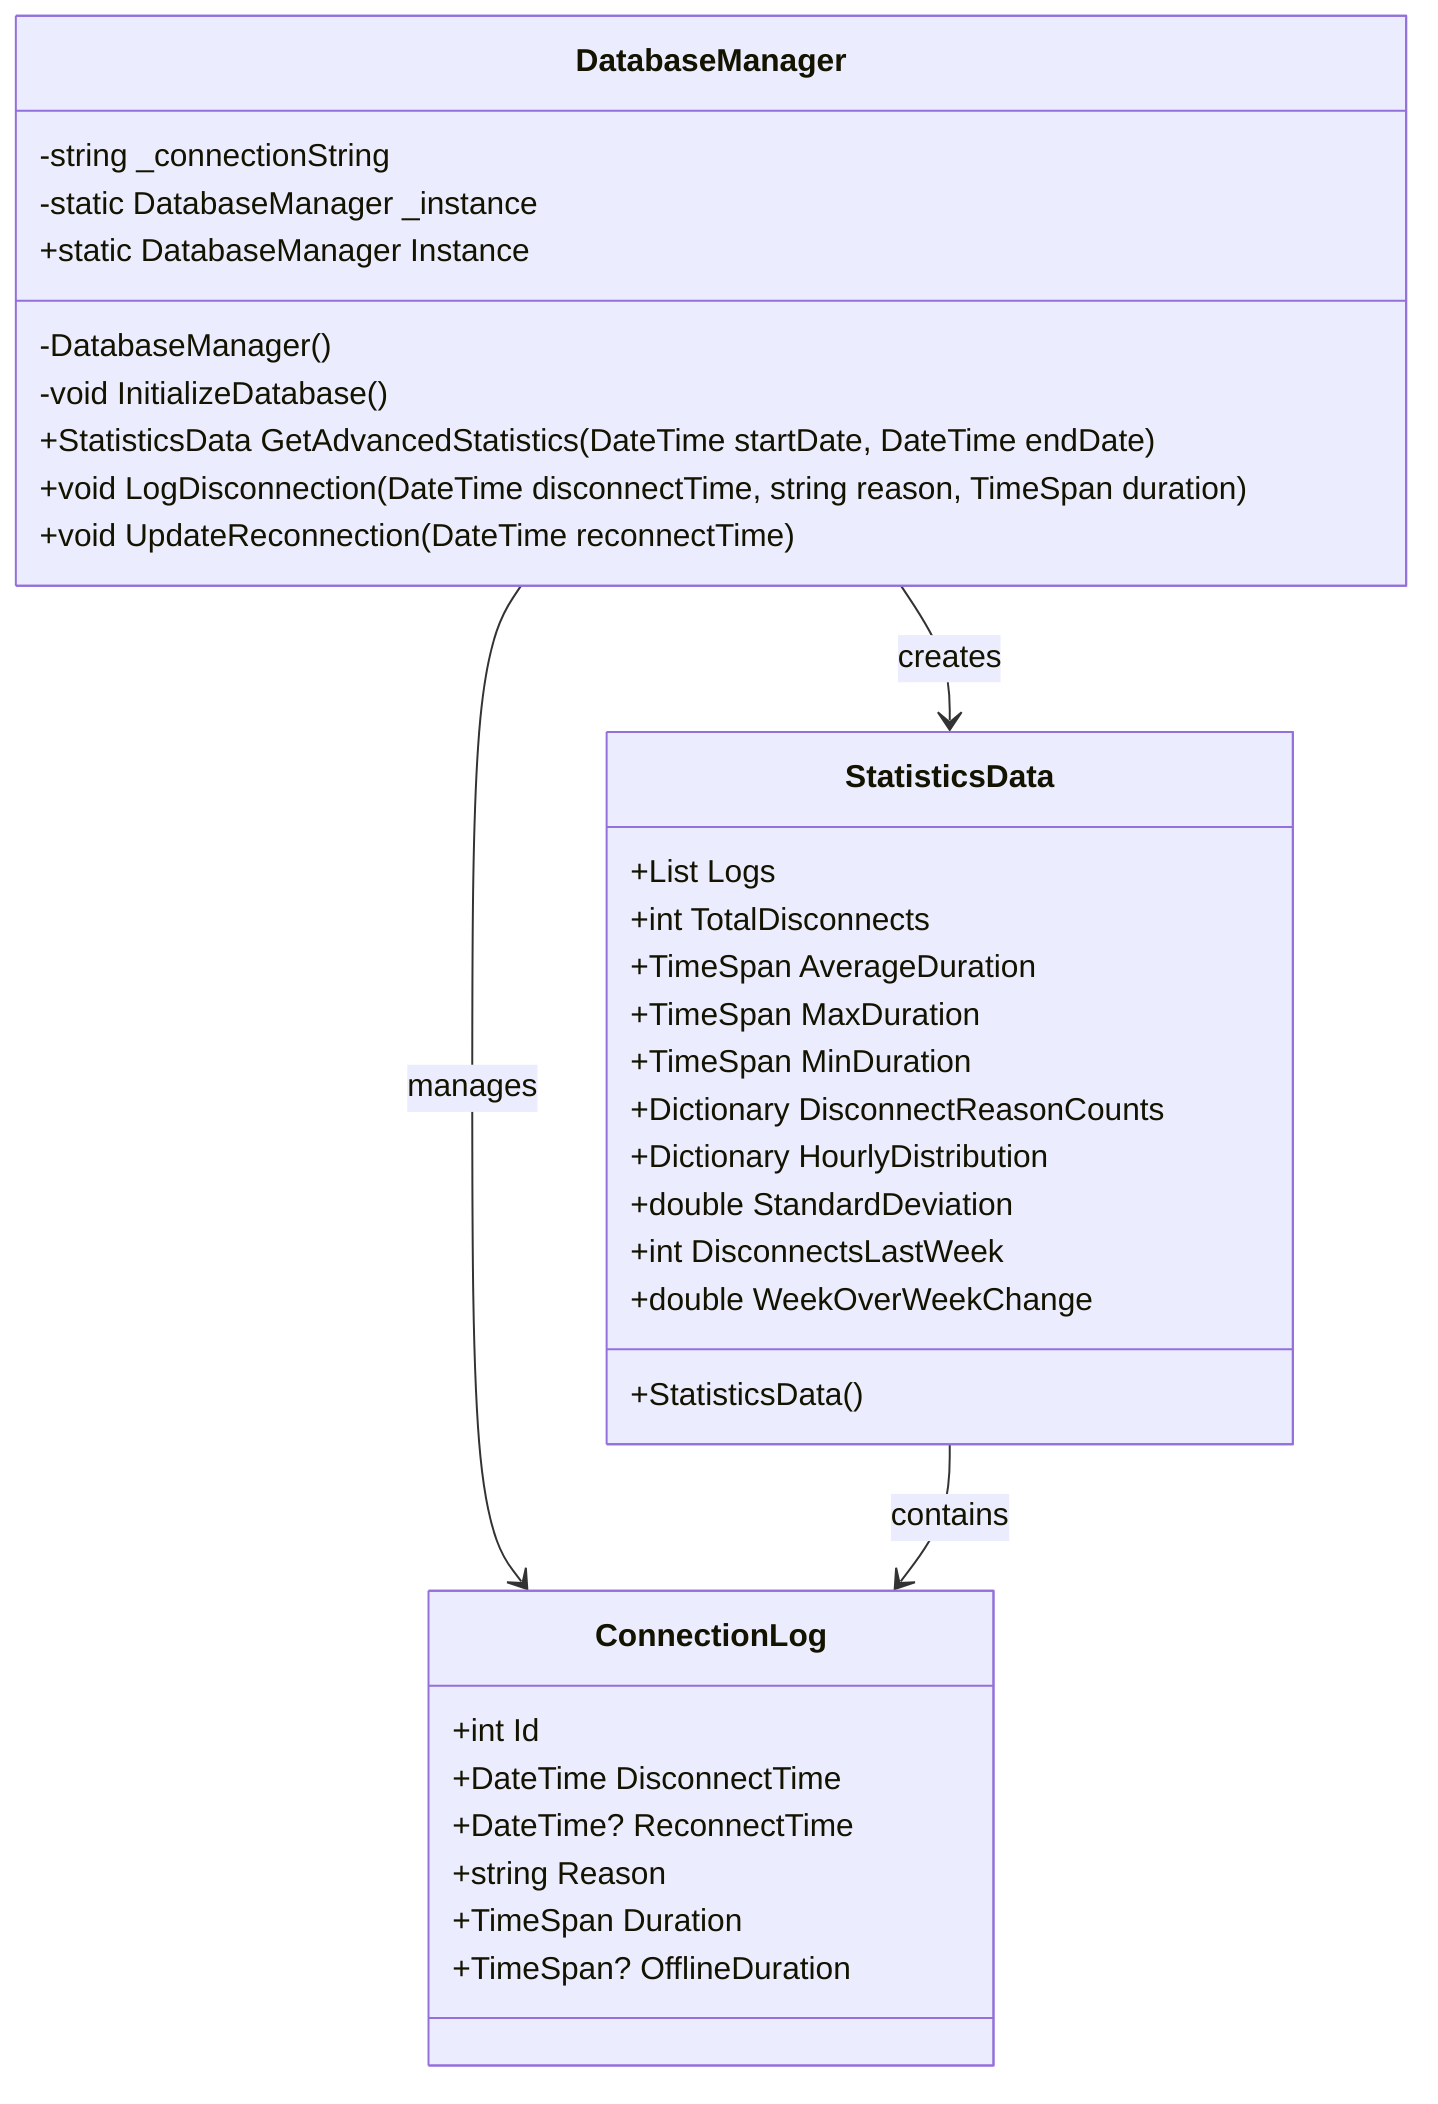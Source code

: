 classDiagram
    class DatabaseManager {
        -string _connectionString
        -static DatabaseManager _instance
        +static DatabaseManager Instance
        -DatabaseManager()
        -void InitializeDatabase()
        +StatisticsData GetAdvancedStatistics(DateTime startDate, DateTime endDate)
        +void LogDisconnection(DateTime disconnectTime, string reason, TimeSpan duration)
        +void UpdateReconnection(DateTime reconnectTime)
    }

    class StatisticsData {
        +List<ConnectionLog> Logs
        +int TotalDisconnects
        +TimeSpan AverageDuration
        +TimeSpan MaxDuration
        +TimeSpan MinDuration
        +Dictionary<string,int> DisconnectReasonCounts
        +Dictionary<string,double> HourlyDistribution
        +double StandardDeviation
        +int DisconnectsLastWeek
        +double WeekOverWeekChange
        +StatisticsData()
    }

    class ConnectionLog {
        +int Id
        +DateTime DisconnectTime
        +DateTime? ReconnectTime
        +string Reason
        +TimeSpan Duration
        +TimeSpan? OfflineDuration
    }

    DatabaseManager --> StatisticsData : creates
    DatabaseManager --> ConnectionLog : manages
    StatisticsData --> ConnectionLog : contains